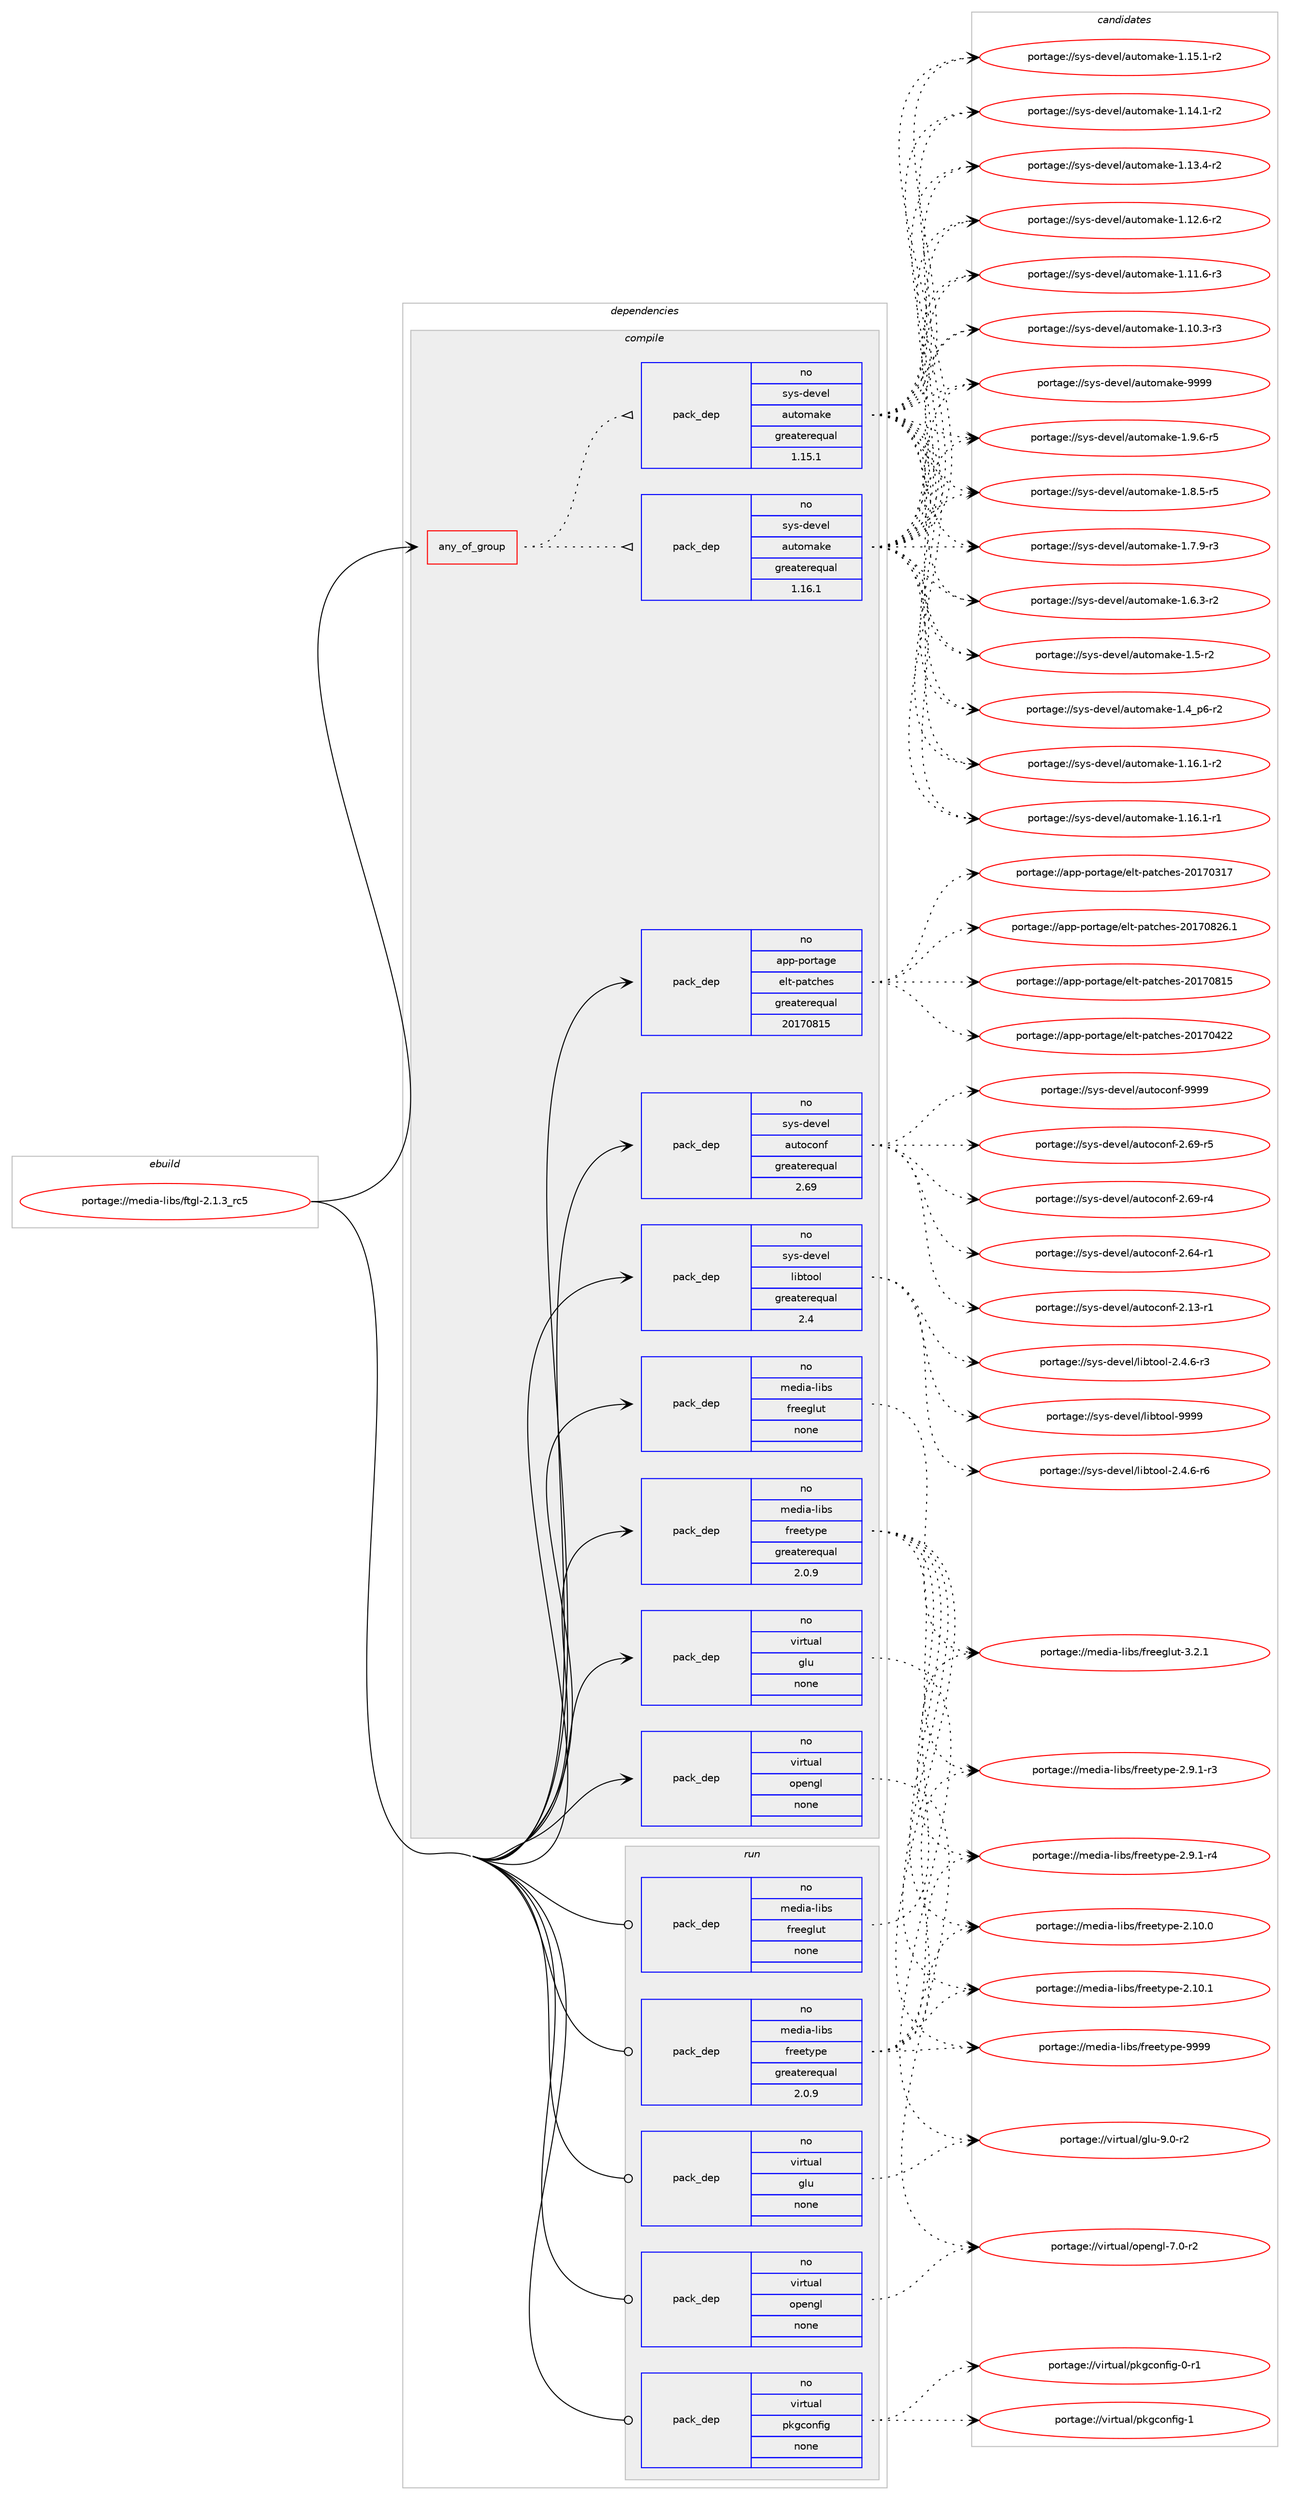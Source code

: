 digraph prolog {

# *************
# Graph options
# *************

newrank=true;
concentrate=true;
compound=true;
graph [rankdir=LR,fontname=Helvetica,fontsize=10,ranksep=1.5];#, ranksep=2.5, nodesep=0.2];
edge  [arrowhead=vee];
node  [fontname=Helvetica,fontsize=10];

# **********
# The ebuild
# **********

subgraph cluster_leftcol {
color=gray;
label=<<i>ebuild</i>>;
id [label="portage://media-libs/ftgl-2.1.3_rc5", color=red, width=4, href="../media-libs/ftgl-2.1.3_rc5.svg"];
}

# ****************
# The dependencies
# ****************

subgraph cluster_midcol {
color=gray;
label=<<i>dependencies</i>>;
subgraph cluster_compile {
fillcolor="#eeeeee";
style=filled;
label=<<i>compile</i>>;
subgraph any3168 {
dependency214728 [label=<<TABLE BORDER="0" CELLBORDER="1" CELLSPACING="0" CELLPADDING="4"><TR><TD CELLPADDING="10">any_of_group</TD></TR></TABLE>>, shape=none, color=red];subgraph pack162121 {
dependency214729 [label=<<TABLE BORDER="0" CELLBORDER="1" CELLSPACING="0" CELLPADDING="4" WIDTH="220"><TR><TD ROWSPAN="6" CELLPADDING="30">pack_dep</TD></TR><TR><TD WIDTH="110">no</TD></TR><TR><TD>sys-devel</TD></TR><TR><TD>automake</TD></TR><TR><TD>greaterequal</TD></TR><TR><TD>1.16.1</TD></TR></TABLE>>, shape=none, color=blue];
}
dependency214728:e -> dependency214729:w [weight=20,style="dotted",arrowhead="oinv"];
subgraph pack162122 {
dependency214730 [label=<<TABLE BORDER="0" CELLBORDER="1" CELLSPACING="0" CELLPADDING="4" WIDTH="220"><TR><TD ROWSPAN="6" CELLPADDING="30">pack_dep</TD></TR><TR><TD WIDTH="110">no</TD></TR><TR><TD>sys-devel</TD></TR><TR><TD>automake</TD></TR><TR><TD>greaterequal</TD></TR><TR><TD>1.15.1</TD></TR></TABLE>>, shape=none, color=blue];
}
dependency214728:e -> dependency214730:w [weight=20,style="dotted",arrowhead="oinv"];
}
id:e -> dependency214728:w [weight=20,style="solid",arrowhead="vee"];
subgraph pack162123 {
dependency214731 [label=<<TABLE BORDER="0" CELLBORDER="1" CELLSPACING="0" CELLPADDING="4" WIDTH="220"><TR><TD ROWSPAN="6" CELLPADDING="30">pack_dep</TD></TR><TR><TD WIDTH="110">no</TD></TR><TR><TD>app-portage</TD></TR><TR><TD>elt-patches</TD></TR><TR><TD>greaterequal</TD></TR><TR><TD>20170815</TD></TR></TABLE>>, shape=none, color=blue];
}
id:e -> dependency214731:w [weight=20,style="solid",arrowhead="vee"];
subgraph pack162124 {
dependency214732 [label=<<TABLE BORDER="0" CELLBORDER="1" CELLSPACING="0" CELLPADDING="4" WIDTH="220"><TR><TD ROWSPAN="6" CELLPADDING="30">pack_dep</TD></TR><TR><TD WIDTH="110">no</TD></TR><TR><TD>media-libs</TD></TR><TR><TD>freeglut</TD></TR><TR><TD>none</TD></TR><TR><TD></TD></TR></TABLE>>, shape=none, color=blue];
}
id:e -> dependency214732:w [weight=20,style="solid",arrowhead="vee"];
subgraph pack162125 {
dependency214733 [label=<<TABLE BORDER="0" CELLBORDER="1" CELLSPACING="0" CELLPADDING="4" WIDTH="220"><TR><TD ROWSPAN="6" CELLPADDING="30">pack_dep</TD></TR><TR><TD WIDTH="110">no</TD></TR><TR><TD>media-libs</TD></TR><TR><TD>freetype</TD></TR><TR><TD>greaterequal</TD></TR><TR><TD>2.0.9</TD></TR></TABLE>>, shape=none, color=blue];
}
id:e -> dependency214733:w [weight=20,style="solid",arrowhead="vee"];
subgraph pack162126 {
dependency214734 [label=<<TABLE BORDER="0" CELLBORDER="1" CELLSPACING="0" CELLPADDING="4" WIDTH="220"><TR><TD ROWSPAN="6" CELLPADDING="30">pack_dep</TD></TR><TR><TD WIDTH="110">no</TD></TR><TR><TD>sys-devel</TD></TR><TR><TD>autoconf</TD></TR><TR><TD>greaterequal</TD></TR><TR><TD>2.69</TD></TR></TABLE>>, shape=none, color=blue];
}
id:e -> dependency214734:w [weight=20,style="solid",arrowhead="vee"];
subgraph pack162127 {
dependency214735 [label=<<TABLE BORDER="0" CELLBORDER="1" CELLSPACING="0" CELLPADDING="4" WIDTH="220"><TR><TD ROWSPAN="6" CELLPADDING="30">pack_dep</TD></TR><TR><TD WIDTH="110">no</TD></TR><TR><TD>sys-devel</TD></TR><TR><TD>libtool</TD></TR><TR><TD>greaterequal</TD></TR><TR><TD>2.4</TD></TR></TABLE>>, shape=none, color=blue];
}
id:e -> dependency214735:w [weight=20,style="solid",arrowhead="vee"];
subgraph pack162128 {
dependency214736 [label=<<TABLE BORDER="0" CELLBORDER="1" CELLSPACING="0" CELLPADDING="4" WIDTH="220"><TR><TD ROWSPAN="6" CELLPADDING="30">pack_dep</TD></TR><TR><TD WIDTH="110">no</TD></TR><TR><TD>virtual</TD></TR><TR><TD>glu</TD></TR><TR><TD>none</TD></TR><TR><TD></TD></TR></TABLE>>, shape=none, color=blue];
}
id:e -> dependency214736:w [weight=20,style="solid",arrowhead="vee"];
subgraph pack162129 {
dependency214737 [label=<<TABLE BORDER="0" CELLBORDER="1" CELLSPACING="0" CELLPADDING="4" WIDTH="220"><TR><TD ROWSPAN="6" CELLPADDING="30">pack_dep</TD></TR><TR><TD WIDTH="110">no</TD></TR><TR><TD>virtual</TD></TR><TR><TD>opengl</TD></TR><TR><TD>none</TD></TR><TR><TD></TD></TR></TABLE>>, shape=none, color=blue];
}
id:e -> dependency214737:w [weight=20,style="solid",arrowhead="vee"];
}
subgraph cluster_compileandrun {
fillcolor="#eeeeee";
style=filled;
label=<<i>compile and run</i>>;
}
subgraph cluster_run {
fillcolor="#eeeeee";
style=filled;
label=<<i>run</i>>;
subgraph pack162130 {
dependency214738 [label=<<TABLE BORDER="0" CELLBORDER="1" CELLSPACING="0" CELLPADDING="4" WIDTH="220"><TR><TD ROWSPAN="6" CELLPADDING="30">pack_dep</TD></TR><TR><TD WIDTH="110">no</TD></TR><TR><TD>media-libs</TD></TR><TR><TD>freeglut</TD></TR><TR><TD>none</TD></TR><TR><TD></TD></TR></TABLE>>, shape=none, color=blue];
}
id:e -> dependency214738:w [weight=20,style="solid",arrowhead="odot"];
subgraph pack162131 {
dependency214739 [label=<<TABLE BORDER="0" CELLBORDER="1" CELLSPACING="0" CELLPADDING="4" WIDTH="220"><TR><TD ROWSPAN="6" CELLPADDING="30">pack_dep</TD></TR><TR><TD WIDTH="110">no</TD></TR><TR><TD>media-libs</TD></TR><TR><TD>freetype</TD></TR><TR><TD>greaterequal</TD></TR><TR><TD>2.0.9</TD></TR></TABLE>>, shape=none, color=blue];
}
id:e -> dependency214739:w [weight=20,style="solid",arrowhead="odot"];
subgraph pack162132 {
dependency214740 [label=<<TABLE BORDER="0" CELLBORDER="1" CELLSPACING="0" CELLPADDING="4" WIDTH="220"><TR><TD ROWSPAN="6" CELLPADDING="30">pack_dep</TD></TR><TR><TD WIDTH="110">no</TD></TR><TR><TD>virtual</TD></TR><TR><TD>glu</TD></TR><TR><TD>none</TD></TR><TR><TD></TD></TR></TABLE>>, shape=none, color=blue];
}
id:e -> dependency214740:w [weight=20,style="solid",arrowhead="odot"];
subgraph pack162133 {
dependency214741 [label=<<TABLE BORDER="0" CELLBORDER="1" CELLSPACING="0" CELLPADDING="4" WIDTH="220"><TR><TD ROWSPAN="6" CELLPADDING="30">pack_dep</TD></TR><TR><TD WIDTH="110">no</TD></TR><TR><TD>virtual</TD></TR><TR><TD>opengl</TD></TR><TR><TD>none</TD></TR><TR><TD></TD></TR></TABLE>>, shape=none, color=blue];
}
id:e -> dependency214741:w [weight=20,style="solid",arrowhead="odot"];
subgraph pack162134 {
dependency214742 [label=<<TABLE BORDER="0" CELLBORDER="1" CELLSPACING="0" CELLPADDING="4" WIDTH="220"><TR><TD ROWSPAN="6" CELLPADDING="30">pack_dep</TD></TR><TR><TD WIDTH="110">no</TD></TR><TR><TD>virtual</TD></TR><TR><TD>pkgconfig</TD></TR><TR><TD>none</TD></TR><TR><TD></TD></TR></TABLE>>, shape=none, color=blue];
}
id:e -> dependency214742:w [weight=20,style="solid",arrowhead="odot"];
}
}

# **************
# The candidates
# **************

subgraph cluster_choices {
rank=same;
color=gray;
label=<<i>candidates</i>>;

subgraph choice162121 {
color=black;
nodesep=1;
choice115121115451001011181011084797117116111109971071014557575757 [label="portage://sys-devel/automake-9999", color=red, width=4,href="../sys-devel/automake-9999.svg"];
choice115121115451001011181011084797117116111109971071014549465746544511453 [label="portage://sys-devel/automake-1.9.6-r5", color=red, width=4,href="../sys-devel/automake-1.9.6-r5.svg"];
choice115121115451001011181011084797117116111109971071014549465646534511453 [label="portage://sys-devel/automake-1.8.5-r5", color=red, width=4,href="../sys-devel/automake-1.8.5-r5.svg"];
choice115121115451001011181011084797117116111109971071014549465546574511451 [label="portage://sys-devel/automake-1.7.9-r3", color=red, width=4,href="../sys-devel/automake-1.7.9-r3.svg"];
choice115121115451001011181011084797117116111109971071014549465446514511450 [label="portage://sys-devel/automake-1.6.3-r2", color=red, width=4,href="../sys-devel/automake-1.6.3-r2.svg"];
choice11512111545100101118101108479711711611110997107101454946534511450 [label="portage://sys-devel/automake-1.5-r2", color=red, width=4,href="../sys-devel/automake-1.5-r2.svg"];
choice115121115451001011181011084797117116111109971071014549465295112544511450 [label="portage://sys-devel/automake-1.4_p6-r2", color=red, width=4,href="../sys-devel/automake-1.4_p6-r2.svg"];
choice11512111545100101118101108479711711611110997107101454946495446494511450 [label="portage://sys-devel/automake-1.16.1-r2", color=red, width=4,href="../sys-devel/automake-1.16.1-r2.svg"];
choice11512111545100101118101108479711711611110997107101454946495446494511449 [label="portage://sys-devel/automake-1.16.1-r1", color=red, width=4,href="../sys-devel/automake-1.16.1-r1.svg"];
choice11512111545100101118101108479711711611110997107101454946495346494511450 [label="portage://sys-devel/automake-1.15.1-r2", color=red, width=4,href="../sys-devel/automake-1.15.1-r2.svg"];
choice11512111545100101118101108479711711611110997107101454946495246494511450 [label="portage://sys-devel/automake-1.14.1-r2", color=red, width=4,href="../sys-devel/automake-1.14.1-r2.svg"];
choice11512111545100101118101108479711711611110997107101454946495146524511450 [label="portage://sys-devel/automake-1.13.4-r2", color=red, width=4,href="../sys-devel/automake-1.13.4-r2.svg"];
choice11512111545100101118101108479711711611110997107101454946495046544511450 [label="portage://sys-devel/automake-1.12.6-r2", color=red, width=4,href="../sys-devel/automake-1.12.6-r2.svg"];
choice11512111545100101118101108479711711611110997107101454946494946544511451 [label="portage://sys-devel/automake-1.11.6-r3", color=red, width=4,href="../sys-devel/automake-1.11.6-r3.svg"];
choice11512111545100101118101108479711711611110997107101454946494846514511451 [label="portage://sys-devel/automake-1.10.3-r3", color=red, width=4,href="../sys-devel/automake-1.10.3-r3.svg"];
dependency214729:e -> choice115121115451001011181011084797117116111109971071014557575757:w [style=dotted,weight="100"];
dependency214729:e -> choice115121115451001011181011084797117116111109971071014549465746544511453:w [style=dotted,weight="100"];
dependency214729:e -> choice115121115451001011181011084797117116111109971071014549465646534511453:w [style=dotted,weight="100"];
dependency214729:e -> choice115121115451001011181011084797117116111109971071014549465546574511451:w [style=dotted,weight="100"];
dependency214729:e -> choice115121115451001011181011084797117116111109971071014549465446514511450:w [style=dotted,weight="100"];
dependency214729:e -> choice11512111545100101118101108479711711611110997107101454946534511450:w [style=dotted,weight="100"];
dependency214729:e -> choice115121115451001011181011084797117116111109971071014549465295112544511450:w [style=dotted,weight="100"];
dependency214729:e -> choice11512111545100101118101108479711711611110997107101454946495446494511450:w [style=dotted,weight="100"];
dependency214729:e -> choice11512111545100101118101108479711711611110997107101454946495446494511449:w [style=dotted,weight="100"];
dependency214729:e -> choice11512111545100101118101108479711711611110997107101454946495346494511450:w [style=dotted,weight="100"];
dependency214729:e -> choice11512111545100101118101108479711711611110997107101454946495246494511450:w [style=dotted,weight="100"];
dependency214729:e -> choice11512111545100101118101108479711711611110997107101454946495146524511450:w [style=dotted,weight="100"];
dependency214729:e -> choice11512111545100101118101108479711711611110997107101454946495046544511450:w [style=dotted,weight="100"];
dependency214729:e -> choice11512111545100101118101108479711711611110997107101454946494946544511451:w [style=dotted,weight="100"];
dependency214729:e -> choice11512111545100101118101108479711711611110997107101454946494846514511451:w [style=dotted,weight="100"];
}
subgraph choice162122 {
color=black;
nodesep=1;
choice115121115451001011181011084797117116111109971071014557575757 [label="portage://sys-devel/automake-9999", color=red, width=4,href="../sys-devel/automake-9999.svg"];
choice115121115451001011181011084797117116111109971071014549465746544511453 [label="portage://sys-devel/automake-1.9.6-r5", color=red, width=4,href="../sys-devel/automake-1.9.6-r5.svg"];
choice115121115451001011181011084797117116111109971071014549465646534511453 [label="portage://sys-devel/automake-1.8.5-r5", color=red, width=4,href="../sys-devel/automake-1.8.5-r5.svg"];
choice115121115451001011181011084797117116111109971071014549465546574511451 [label="portage://sys-devel/automake-1.7.9-r3", color=red, width=4,href="../sys-devel/automake-1.7.9-r3.svg"];
choice115121115451001011181011084797117116111109971071014549465446514511450 [label="portage://sys-devel/automake-1.6.3-r2", color=red, width=4,href="../sys-devel/automake-1.6.3-r2.svg"];
choice11512111545100101118101108479711711611110997107101454946534511450 [label="portage://sys-devel/automake-1.5-r2", color=red, width=4,href="../sys-devel/automake-1.5-r2.svg"];
choice115121115451001011181011084797117116111109971071014549465295112544511450 [label="portage://sys-devel/automake-1.4_p6-r2", color=red, width=4,href="../sys-devel/automake-1.4_p6-r2.svg"];
choice11512111545100101118101108479711711611110997107101454946495446494511450 [label="portage://sys-devel/automake-1.16.1-r2", color=red, width=4,href="../sys-devel/automake-1.16.1-r2.svg"];
choice11512111545100101118101108479711711611110997107101454946495446494511449 [label="portage://sys-devel/automake-1.16.1-r1", color=red, width=4,href="../sys-devel/automake-1.16.1-r1.svg"];
choice11512111545100101118101108479711711611110997107101454946495346494511450 [label="portage://sys-devel/automake-1.15.1-r2", color=red, width=4,href="../sys-devel/automake-1.15.1-r2.svg"];
choice11512111545100101118101108479711711611110997107101454946495246494511450 [label="portage://sys-devel/automake-1.14.1-r2", color=red, width=4,href="../sys-devel/automake-1.14.1-r2.svg"];
choice11512111545100101118101108479711711611110997107101454946495146524511450 [label="portage://sys-devel/automake-1.13.4-r2", color=red, width=4,href="../sys-devel/automake-1.13.4-r2.svg"];
choice11512111545100101118101108479711711611110997107101454946495046544511450 [label="portage://sys-devel/automake-1.12.6-r2", color=red, width=4,href="../sys-devel/automake-1.12.6-r2.svg"];
choice11512111545100101118101108479711711611110997107101454946494946544511451 [label="portage://sys-devel/automake-1.11.6-r3", color=red, width=4,href="../sys-devel/automake-1.11.6-r3.svg"];
choice11512111545100101118101108479711711611110997107101454946494846514511451 [label="portage://sys-devel/automake-1.10.3-r3", color=red, width=4,href="../sys-devel/automake-1.10.3-r3.svg"];
dependency214730:e -> choice115121115451001011181011084797117116111109971071014557575757:w [style=dotted,weight="100"];
dependency214730:e -> choice115121115451001011181011084797117116111109971071014549465746544511453:w [style=dotted,weight="100"];
dependency214730:e -> choice115121115451001011181011084797117116111109971071014549465646534511453:w [style=dotted,weight="100"];
dependency214730:e -> choice115121115451001011181011084797117116111109971071014549465546574511451:w [style=dotted,weight="100"];
dependency214730:e -> choice115121115451001011181011084797117116111109971071014549465446514511450:w [style=dotted,weight="100"];
dependency214730:e -> choice11512111545100101118101108479711711611110997107101454946534511450:w [style=dotted,weight="100"];
dependency214730:e -> choice115121115451001011181011084797117116111109971071014549465295112544511450:w [style=dotted,weight="100"];
dependency214730:e -> choice11512111545100101118101108479711711611110997107101454946495446494511450:w [style=dotted,weight="100"];
dependency214730:e -> choice11512111545100101118101108479711711611110997107101454946495446494511449:w [style=dotted,weight="100"];
dependency214730:e -> choice11512111545100101118101108479711711611110997107101454946495346494511450:w [style=dotted,weight="100"];
dependency214730:e -> choice11512111545100101118101108479711711611110997107101454946495246494511450:w [style=dotted,weight="100"];
dependency214730:e -> choice11512111545100101118101108479711711611110997107101454946495146524511450:w [style=dotted,weight="100"];
dependency214730:e -> choice11512111545100101118101108479711711611110997107101454946495046544511450:w [style=dotted,weight="100"];
dependency214730:e -> choice11512111545100101118101108479711711611110997107101454946494946544511451:w [style=dotted,weight="100"];
dependency214730:e -> choice11512111545100101118101108479711711611110997107101454946494846514511451:w [style=dotted,weight="100"];
}
subgraph choice162123 {
color=black;
nodesep=1;
choice971121124511211111411697103101471011081164511297116991041011154550484955485650544649 [label="portage://app-portage/elt-patches-20170826.1", color=red, width=4,href="../app-portage/elt-patches-20170826.1.svg"];
choice97112112451121111141169710310147101108116451129711699104101115455048495548564953 [label="portage://app-portage/elt-patches-20170815", color=red, width=4,href="../app-portage/elt-patches-20170815.svg"];
choice97112112451121111141169710310147101108116451129711699104101115455048495548525050 [label="portage://app-portage/elt-patches-20170422", color=red, width=4,href="../app-portage/elt-patches-20170422.svg"];
choice97112112451121111141169710310147101108116451129711699104101115455048495548514955 [label="portage://app-portage/elt-patches-20170317", color=red, width=4,href="../app-portage/elt-patches-20170317.svg"];
dependency214731:e -> choice971121124511211111411697103101471011081164511297116991041011154550484955485650544649:w [style=dotted,weight="100"];
dependency214731:e -> choice97112112451121111141169710310147101108116451129711699104101115455048495548564953:w [style=dotted,weight="100"];
dependency214731:e -> choice97112112451121111141169710310147101108116451129711699104101115455048495548525050:w [style=dotted,weight="100"];
dependency214731:e -> choice97112112451121111141169710310147101108116451129711699104101115455048495548514955:w [style=dotted,weight="100"];
}
subgraph choice162124 {
color=black;
nodesep=1;
choice10910110010597451081059811547102114101101103108117116455146504649 [label="portage://media-libs/freeglut-3.2.1", color=red, width=4,href="../media-libs/freeglut-3.2.1.svg"];
dependency214732:e -> choice10910110010597451081059811547102114101101103108117116455146504649:w [style=dotted,weight="100"];
}
subgraph choice162125 {
color=black;
nodesep=1;
choice109101100105974510810598115471021141011011161211121014557575757 [label="portage://media-libs/freetype-9999", color=red, width=4,href="../media-libs/freetype-9999.svg"];
choice109101100105974510810598115471021141011011161211121014550465746494511452 [label="portage://media-libs/freetype-2.9.1-r4", color=red, width=4,href="../media-libs/freetype-2.9.1-r4.svg"];
choice109101100105974510810598115471021141011011161211121014550465746494511451 [label="portage://media-libs/freetype-2.9.1-r3", color=red, width=4,href="../media-libs/freetype-2.9.1-r3.svg"];
choice1091011001059745108105981154710211410110111612111210145504649484649 [label="portage://media-libs/freetype-2.10.1", color=red, width=4,href="../media-libs/freetype-2.10.1.svg"];
choice1091011001059745108105981154710211410110111612111210145504649484648 [label="portage://media-libs/freetype-2.10.0", color=red, width=4,href="../media-libs/freetype-2.10.0.svg"];
dependency214733:e -> choice109101100105974510810598115471021141011011161211121014557575757:w [style=dotted,weight="100"];
dependency214733:e -> choice109101100105974510810598115471021141011011161211121014550465746494511452:w [style=dotted,weight="100"];
dependency214733:e -> choice109101100105974510810598115471021141011011161211121014550465746494511451:w [style=dotted,weight="100"];
dependency214733:e -> choice1091011001059745108105981154710211410110111612111210145504649484649:w [style=dotted,weight="100"];
dependency214733:e -> choice1091011001059745108105981154710211410110111612111210145504649484648:w [style=dotted,weight="100"];
}
subgraph choice162126 {
color=black;
nodesep=1;
choice115121115451001011181011084797117116111991111101024557575757 [label="portage://sys-devel/autoconf-9999", color=red, width=4,href="../sys-devel/autoconf-9999.svg"];
choice1151211154510010111810110847971171161119911111010245504654574511453 [label="portage://sys-devel/autoconf-2.69-r5", color=red, width=4,href="../sys-devel/autoconf-2.69-r5.svg"];
choice1151211154510010111810110847971171161119911111010245504654574511452 [label="portage://sys-devel/autoconf-2.69-r4", color=red, width=4,href="../sys-devel/autoconf-2.69-r4.svg"];
choice1151211154510010111810110847971171161119911111010245504654524511449 [label="portage://sys-devel/autoconf-2.64-r1", color=red, width=4,href="../sys-devel/autoconf-2.64-r1.svg"];
choice1151211154510010111810110847971171161119911111010245504649514511449 [label="portage://sys-devel/autoconf-2.13-r1", color=red, width=4,href="../sys-devel/autoconf-2.13-r1.svg"];
dependency214734:e -> choice115121115451001011181011084797117116111991111101024557575757:w [style=dotted,weight="100"];
dependency214734:e -> choice1151211154510010111810110847971171161119911111010245504654574511453:w [style=dotted,weight="100"];
dependency214734:e -> choice1151211154510010111810110847971171161119911111010245504654574511452:w [style=dotted,weight="100"];
dependency214734:e -> choice1151211154510010111810110847971171161119911111010245504654524511449:w [style=dotted,weight="100"];
dependency214734:e -> choice1151211154510010111810110847971171161119911111010245504649514511449:w [style=dotted,weight="100"];
}
subgraph choice162127 {
color=black;
nodesep=1;
choice1151211154510010111810110847108105981161111111084557575757 [label="portage://sys-devel/libtool-9999", color=red, width=4,href="../sys-devel/libtool-9999.svg"];
choice1151211154510010111810110847108105981161111111084550465246544511454 [label="portage://sys-devel/libtool-2.4.6-r6", color=red, width=4,href="../sys-devel/libtool-2.4.6-r6.svg"];
choice1151211154510010111810110847108105981161111111084550465246544511451 [label="portage://sys-devel/libtool-2.4.6-r3", color=red, width=4,href="../sys-devel/libtool-2.4.6-r3.svg"];
dependency214735:e -> choice1151211154510010111810110847108105981161111111084557575757:w [style=dotted,weight="100"];
dependency214735:e -> choice1151211154510010111810110847108105981161111111084550465246544511454:w [style=dotted,weight="100"];
dependency214735:e -> choice1151211154510010111810110847108105981161111111084550465246544511451:w [style=dotted,weight="100"];
}
subgraph choice162128 {
color=black;
nodesep=1;
choice1181051141161179710847103108117455746484511450 [label="portage://virtual/glu-9.0-r2", color=red, width=4,href="../virtual/glu-9.0-r2.svg"];
dependency214736:e -> choice1181051141161179710847103108117455746484511450:w [style=dotted,weight="100"];
}
subgraph choice162129 {
color=black;
nodesep=1;
choice1181051141161179710847111112101110103108455546484511450 [label="portage://virtual/opengl-7.0-r2", color=red, width=4,href="../virtual/opengl-7.0-r2.svg"];
dependency214737:e -> choice1181051141161179710847111112101110103108455546484511450:w [style=dotted,weight="100"];
}
subgraph choice162130 {
color=black;
nodesep=1;
choice10910110010597451081059811547102114101101103108117116455146504649 [label="portage://media-libs/freeglut-3.2.1", color=red, width=4,href="../media-libs/freeglut-3.2.1.svg"];
dependency214738:e -> choice10910110010597451081059811547102114101101103108117116455146504649:w [style=dotted,weight="100"];
}
subgraph choice162131 {
color=black;
nodesep=1;
choice109101100105974510810598115471021141011011161211121014557575757 [label="portage://media-libs/freetype-9999", color=red, width=4,href="../media-libs/freetype-9999.svg"];
choice109101100105974510810598115471021141011011161211121014550465746494511452 [label="portage://media-libs/freetype-2.9.1-r4", color=red, width=4,href="../media-libs/freetype-2.9.1-r4.svg"];
choice109101100105974510810598115471021141011011161211121014550465746494511451 [label="portage://media-libs/freetype-2.9.1-r3", color=red, width=4,href="../media-libs/freetype-2.9.1-r3.svg"];
choice1091011001059745108105981154710211410110111612111210145504649484649 [label="portage://media-libs/freetype-2.10.1", color=red, width=4,href="../media-libs/freetype-2.10.1.svg"];
choice1091011001059745108105981154710211410110111612111210145504649484648 [label="portage://media-libs/freetype-2.10.0", color=red, width=4,href="../media-libs/freetype-2.10.0.svg"];
dependency214739:e -> choice109101100105974510810598115471021141011011161211121014557575757:w [style=dotted,weight="100"];
dependency214739:e -> choice109101100105974510810598115471021141011011161211121014550465746494511452:w [style=dotted,weight="100"];
dependency214739:e -> choice109101100105974510810598115471021141011011161211121014550465746494511451:w [style=dotted,weight="100"];
dependency214739:e -> choice1091011001059745108105981154710211410110111612111210145504649484649:w [style=dotted,weight="100"];
dependency214739:e -> choice1091011001059745108105981154710211410110111612111210145504649484648:w [style=dotted,weight="100"];
}
subgraph choice162132 {
color=black;
nodesep=1;
choice1181051141161179710847103108117455746484511450 [label="portage://virtual/glu-9.0-r2", color=red, width=4,href="../virtual/glu-9.0-r2.svg"];
dependency214740:e -> choice1181051141161179710847103108117455746484511450:w [style=dotted,weight="100"];
}
subgraph choice162133 {
color=black;
nodesep=1;
choice1181051141161179710847111112101110103108455546484511450 [label="portage://virtual/opengl-7.0-r2", color=red, width=4,href="../virtual/opengl-7.0-r2.svg"];
dependency214741:e -> choice1181051141161179710847111112101110103108455546484511450:w [style=dotted,weight="100"];
}
subgraph choice162134 {
color=black;
nodesep=1;
choice1181051141161179710847112107103991111101021051034549 [label="portage://virtual/pkgconfig-1", color=red, width=4,href="../virtual/pkgconfig-1.svg"];
choice11810511411611797108471121071039911111010210510345484511449 [label="portage://virtual/pkgconfig-0-r1", color=red, width=4,href="../virtual/pkgconfig-0-r1.svg"];
dependency214742:e -> choice1181051141161179710847112107103991111101021051034549:w [style=dotted,weight="100"];
dependency214742:e -> choice11810511411611797108471121071039911111010210510345484511449:w [style=dotted,weight="100"];
}
}

}
